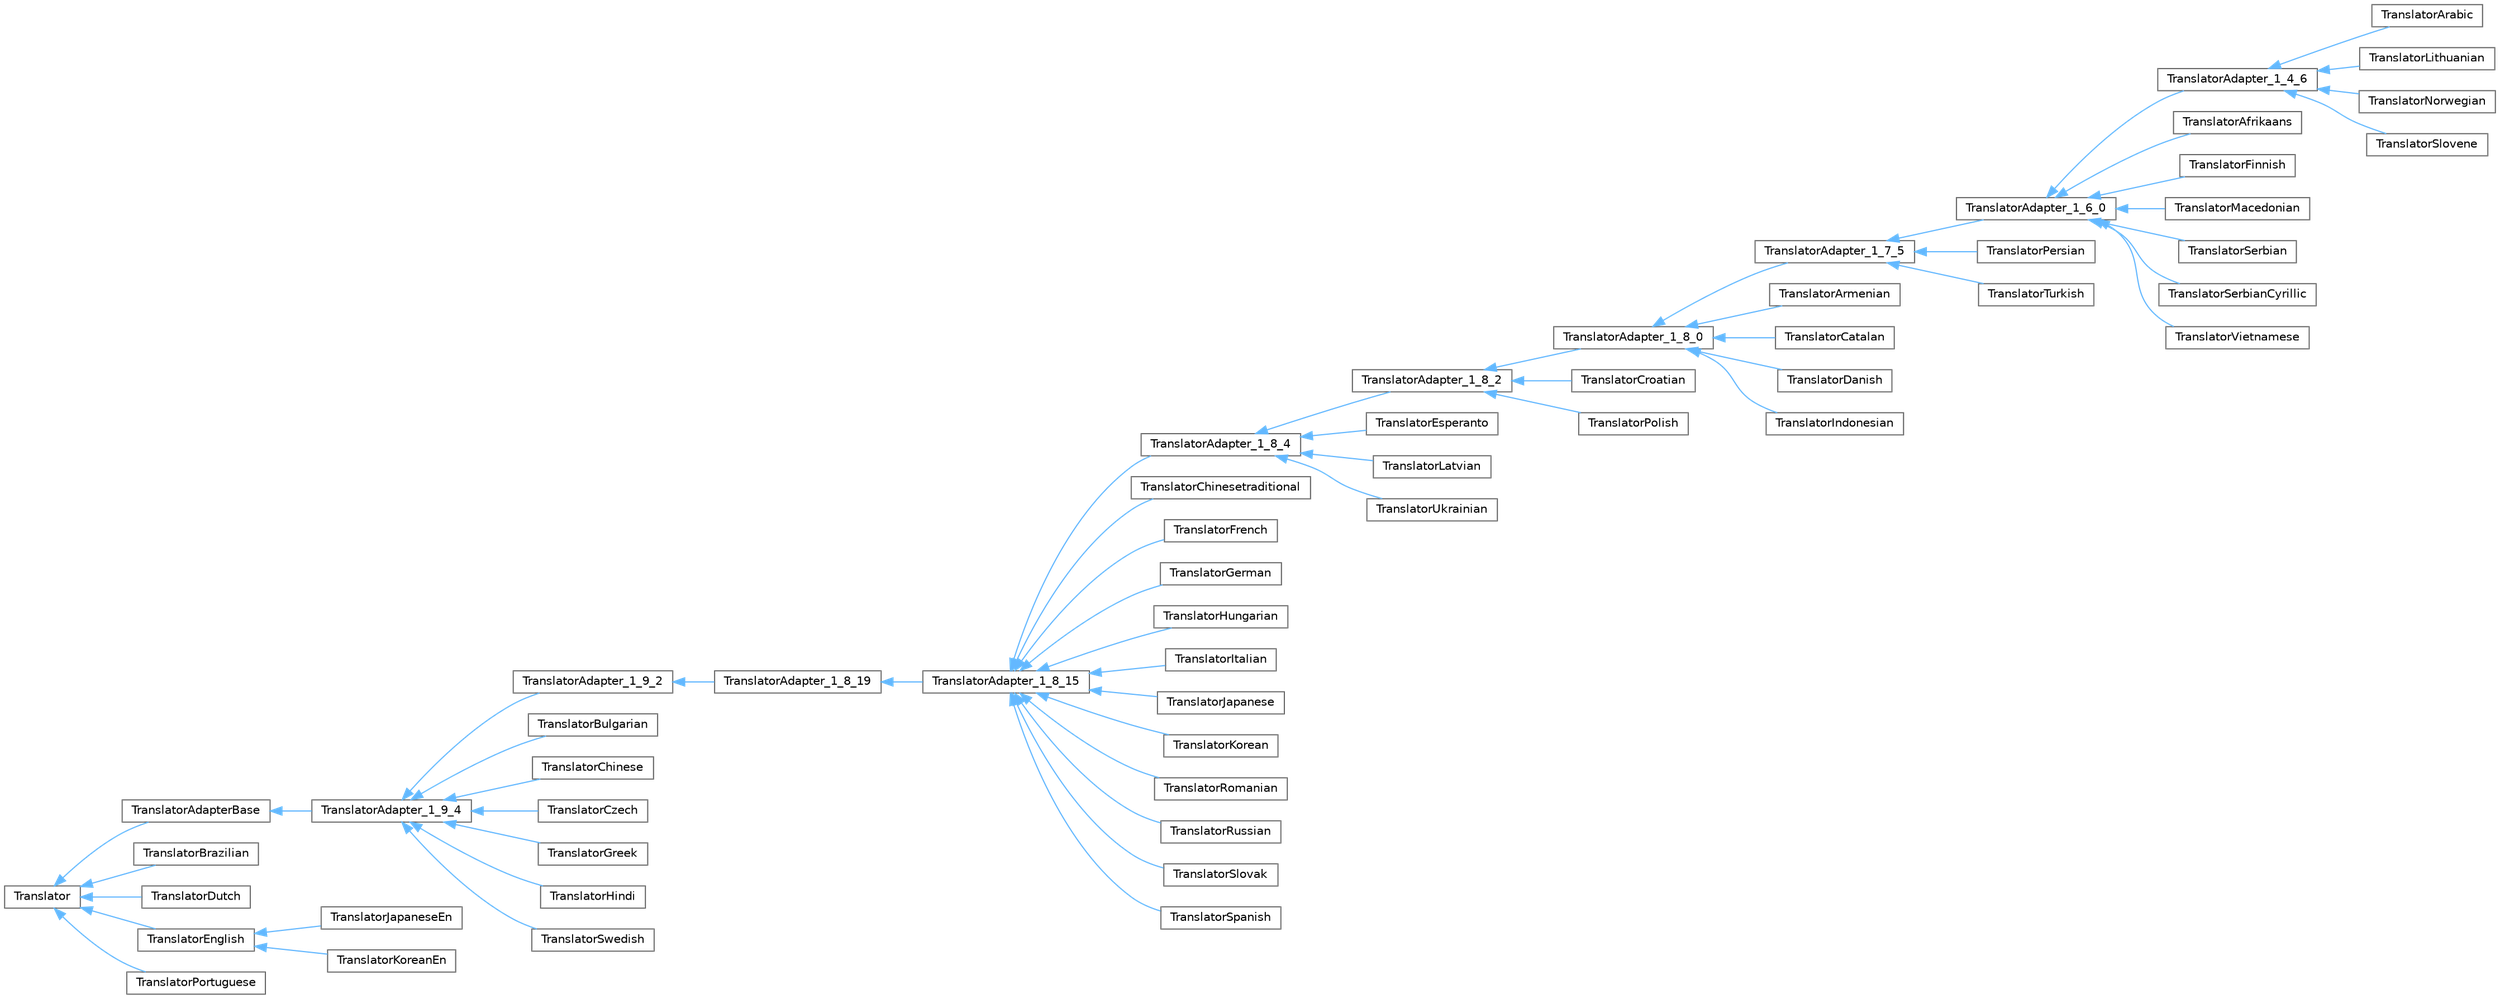 digraph "Graphical Class Hierarchy"
{
 // INTERACTIVE_SVG=YES
 // LATEX_PDF_SIZE
  bgcolor="transparent";
  edge [fontname=Helvetica,fontsize=10,labelfontname=Helvetica,labelfontsize=10];
  node [fontname=Helvetica,fontsize=10,shape=box,height=0.2,width=0.4];
  rankdir="LR";
  Node0 [label="Translator",height=0.2,width=0.4,color="grey40", fillcolor="white", style="filled",URL="$d8/dfb/class_translator.html",tooltip="Abstract base class for all translatable text fragments."];
  Node0 -> Node1 [dir="back",color="steelblue1",style="solid"];
  Node1 [label="TranslatorAdapterBase",height=0.2,width=0.4,color="grey40", fillcolor="white", style="filled",URL="$db/d6c/class_translator_adapter_base.html",tooltip="Base of the translator adapter tree."];
  Node1 -> Node2 [dir="back",color="steelblue1",style="solid"];
  Node2 [label="TranslatorAdapter_1_9_4",height=0.2,width=0.4,color="grey40", fillcolor="white", style="filled",URL="$d0/d33/class_translator_adapter__1__9__4.html",tooltip=" "];
  Node2 -> Node3 [dir="back",color="steelblue1",style="solid"];
  Node3 [label="TranslatorAdapter_1_9_2",height=0.2,width=0.4,color="grey40", fillcolor="white", style="filled",URL="$d3/d2e/class_translator_adapter__1__9__2.html",tooltip=" "];
  Node3 -> Node4 [dir="back",color="steelblue1",style="solid"];
  Node4 [label="TranslatorAdapter_1_8_19",height=0.2,width=0.4,color="grey40", fillcolor="white", style="filled",URL="$de/dde/class_translator_adapter__1__8__19.html",tooltip=" "];
  Node4 -> Node5 [dir="back",color="steelblue1",style="solid"];
  Node5 [label="TranslatorAdapter_1_8_15",height=0.2,width=0.4,color="grey40", fillcolor="white", style="filled",URL="$d4/d2e/class_translator_adapter__1__8__15.html",tooltip=" "];
  Node5 -> Node6 [dir="back",color="steelblue1",style="solid"];
  Node6 [label="TranslatorAdapter_1_8_4",height=0.2,width=0.4,color="grey40", fillcolor="white", style="filled",URL="$de/d2f/class_translator_adapter__1__8__4.html",tooltip=" "];
  Node6 -> Node7 [dir="back",color="steelblue1",style="solid"];
  Node7 [label="TranslatorAdapter_1_8_2",height=0.2,width=0.4,color="grey40", fillcolor="white", style="filled",URL="$d2/d75/class_translator_adapter__1__8__2.html",tooltip=" "];
  Node7 -> Node8 [dir="back",color="steelblue1",style="solid"];
  Node8 [label="TranslatorAdapter_1_8_0",height=0.2,width=0.4,color="grey40", fillcolor="white", style="filled",URL="$de/d49/class_translator_adapter__1__8__0.html",tooltip="Adapter class for languages that only contain translations up to version 1.8.0."];
  Node8 -> Node9 [dir="back",color="steelblue1",style="solid"];
  Node9 [label="TranslatorAdapter_1_7_5",height=0.2,width=0.4,color="grey40", fillcolor="white", style="filled",URL="$da/d24/class_translator_adapter__1__7__5.html",tooltip="Adapter class for languages that only contain translations up to version 1.7.5."];
  Node9 -> Node10 [dir="back",color="steelblue1",style="solid"];
  Node10 [label="TranslatorAdapter_1_6_0",height=0.2,width=0.4,color="grey40", fillcolor="white", style="filled",URL="$d3/da1/class_translator_adapter__1__6__0.html",tooltip="Adapter class for languages that only contain translations up to version 1.6.0."];
  Node10 -> Node11 [dir="back",color="steelblue1",style="solid"];
  Node11 [label="TranslatorAdapter_1_4_6",height=0.2,width=0.4,color="grey40", fillcolor="white", style="filled",URL="$d4/d2b/class_translator_adapter__1__4__6.html",tooltip="Adapter class for languages that only contain translations up to version 1.4.6."];
  Node11 -> Node12 [dir="back",color="steelblue1",style="solid"];
  Node12 [label="TranslatorArabic",height=0.2,width=0.4,color="grey40", fillcolor="white", style="filled",URL="$d3/de9/class_translator_arabic.html",tooltip=" "];
  Node11 -> Node13 [dir="back",color="steelblue1",style="solid"];
  Node13 [label="TranslatorLithuanian",height=0.2,width=0.4,color="grey40", fillcolor="white", style="filled",URL="$dc/d53/class_translator_lithuanian.html",tooltip=" "];
  Node11 -> Node14 [dir="back",color="steelblue1",style="solid"];
  Node14 [label="TranslatorNorwegian",height=0.2,width=0.4,color="grey40", fillcolor="white", style="filled",URL="$dd/d38/class_translator_norwegian.html",tooltip=" "];
  Node11 -> Node15 [dir="back",color="steelblue1",style="solid"];
  Node15 [label="TranslatorSlovene",height=0.2,width=0.4,color="grey40", fillcolor="white", style="filled",URL="$dd/d0b/class_translator_slovene.html",tooltip=" "];
  Node10 -> Node16 [dir="back",color="steelblue1",style="solid"];
  Node16 [label="TranslatorAfrikaans",height=0.2,width=0.4,color="grey40", fillcolor="white", style="filled",URL="$d3/d65/class_translator_afrikaans.html",tooltip=" "];
  Node10 -> Node17 [dir="back",color="steelblue1",style="solid"];
  Node17 [label="TranslatorFinnish",height=0.2,width=0.4,color="grey40", fillcolor="white", style="filled",URL="$de/df7/class_translator_finnish.html",tooltip=" "];
  Node10 -> Node18 [dir="back",color="steelblue1",style="solid"];
  Node18 [label="TranslatorMacedonian",height=0.2,width=0.4,color="grey40", fillcolor="white", style="filled",URL="$d9/ddf/class_translator_macedonian.html",tooltip=" "];
  Node10 -> Node19 [dir="back",color="steelblue1",style="solid"];
  Node19 [label="TranslatorSerbian",height=0.2,width=0.4,color="grey40", fillcolor="white", style="filled",URL="$d5/d0a/class_translator_serbian.html",tooltip=" "];
  Node10 -> Node20 [dir="back",color="steelblue1",style="solid"];
  Node20 [label="TranslatorSerbianCyrillic",height=0.2,width=0.4,color="grey40", fillcolor="white", style="filled",URL="$dc/d03/class_translator_serbian_cyrillic.html",tooltip=" "];
  Node10 -> Node21 [dir="back",color="steelblue1",style="solid"];
  Node21 [label="TranslatorVietnamese",height=0.2,width=0.4,color="grey40", fillcolor="white", style="filled",URL="$df/d20/class_translator_vietnamese.html",tooltip=" "];
  Node9 -> Node22 [dir="back",color="steelblue1",style="solid"];
  Node22 [label="TranslatorPersian",height=0.2,width=0.4,color="grey40", fillcolor="white", style="filled",URL="$d5/d43/class_translator_persian.html",tooltip=" "];
  Node9 -> Node23 [dir="back",color="steelblue1",style="solid"];
  Node23 [label="TranslatorTurkish",height=0.2,width=0.4,color="grey40", fillcolor="white", style="filled",URL="$dd/d80/class_translator_turkish.html",tooltip=" "];
  Node8 -> Node24 [dir="back",color="steelblue1",style="solid"];
  Node24 [label="TranslatorArmenian",height=0.2,width=0.4,color="grey40", fillcolor="white", style="filled",URL="$da/db8/class_translator_armenian.html",tooltip=" "];
  Node8 -> Node25 [dir="back",color="steelblue1",style="solid"];
  Node25 [label="TranslatorCatalan",height=0.2,width=0.4,color="grey40", fillcolor="white", style="filled",URL="$d9/dc1/class_translator_catalan.html",tooltip=" "];
  Node8 -> Node26 [dir="back",color="steelblue1",style="solid"];
  Node26 [label="TranslatorDanish",height=0.2,width=0.4,color="grey40", fillcolor="white", style="filled",URL="$d7/d21/class_translator_danish.html",tooltip=" "];
  Node8 -> Node27 [dir="back",color="steelblue1",style="solid"];
  Node27 [label="TranslatorIndonesian",height=0.2,width=0.4,color="grey40", fillcolor="white", style="filled",URL="$df/dc8/class_translator_indonesian.html",tooltip=" "];
  Node7 -> Node28 [dir="back",color="steelblue1",style="solid"];
  Node28 [label="TranslatorCroatian",height=0.2,width=0.4,color="grey40", fillcolor="white", style="filled",URL="$d9/d82/class_translator_croatian.html",tooltip=" "];
  Node7 -> Node29 [dir="back",color="steelblue1",style="solid"];
  Node29 [label="TranslatorPolish",height=0.2,width=0.4,color="grey40", fillcolor="white", style="filled",URL="$de/d82/class_translator_polish.html",tooltip=" "];
  Node6 -> Node30 [dir="back",color="steelblue1",style="solid"];
  Node30 [label="TranslatorEsperanto",height=0.2,width=0.4,color="grey40", fillcolor="white", style="filled",URL="$d2/d07/class_translator_esperanto.html",tooltip=" "];
  Node6 -> Node31 [dir="back",color="steelblue1",style="solid"];
  Node31 [label="TranslatorLatvian",height=0.2,width=0.4,color="grey40", fillcolor="white", style="filled",URL="$d8/d83/class_translator_latvian.html",tooltip=" "];
  Node6 -> Node32 [dir="back",color="steelblue1",style="solid"];
  Node32 [label="TranslatorUkrainian",height=0.2,width=0.4,color="grey40", fillcolor="white", style="filled",URL="$d1/d56/class_translator_ukrainian.html",tooltip=" "];
  Node5 -> Node33 [dir="back",color="steelblue1",style="solid"];
  Node33 [label="TranslatorChinesetraditional",height=0.2,width=0.4,color="grey40", fillcolor="white", style="filled",URL="$dd/df6/class_translator_chinesetraditional.html",tooltip=" "];
  Node5 -> Node34 [dir="back",color="steelblue1",style="solid"];
  Node34 [label="TranslatorFrench",height=0.2,width=0.4,color="grey40", fillcolor="white", style="filled",URL="$da/d1a/class_translator_french.html",tooltip=" "];
  Node5 -> Node35 [dir="back",color="steelblue1",style="solid"];
  Node35 [label="TranslatorGerman",height=0.2,width=0.4,color="grey40", fillcolor="white", style="filled",URL="$d6/d07/class_translator_german.html",tooltip=" "];
  Node5 -> Node36 [dir="back",color="steelblue1",style="solid"];
  Node36 [label="TranslatorHungarian",height=0.2,width=0.4,color="grey40", fillcolor="white", style="filled",URL="$db/d5f/class_translator_hungarian.html",tooltip=" "];
  Node5 -> Node37 [dir="back",color="steelblue1",style="solid"];
  Node37 [label="TranslatorItalian",height=0.2,width=0.4,color="grey40", fillcolor="white", style="filled",URL="$d2/df8/class_translator_italian.html",tooltip=" "];
  Node5 -> Node38 [dir="back",color="steelblue1",style="solid"];
  Node38 [label="TranslatorJapanese",height=0.2,width=0.4,color="grey40", fillcolor="white", style="filled",URL="$d1/d6a/class_translator_japanese.html",tooltip=" "];
  Node5 -> Node39 [dir="back",color="steelblue1",style="solid"];
  Node39 [label="TranslatorKorean",height=0.2,width=0.4,color="grey40", fillcolor="white", style="filled",URL="$db/dcc/class_translator_korean.html",tooltip=" "];
  Node5 -> Node40 [dir="back",color="steelblue1",style="solid"];
  Node40 [label="TranslatorRomanian",height=0.2,width=0.4,color="grey40", fillcolor="white", style="filled",URL="$da/d32/class_translator_romanian.html",tooltip=" "];
  Node5 -> Node41 [dir="back",color="steelblue1",style="solid"];
  Node41 [label="TranslatorRussian",height=0.2,width=0.4,color="grey40", fillcolor="white", style="filled",URL="$d0/dab/class_translator_russian.html",tooltip=" "];
  Node5 -> Node42 [dir="back",color="steelblue1",style="solid"];
  Node42 [label="TranslatorSlovak",height=0.2,width=0.4,color="grey40", fillcolor="white", style="filled",URL="$d2/d53/class_translator_slovak.html",tooltip=" "];
  Node5 -> Node43 [dir="back",color="steelblue1",style="solid"];
  Node43 [label="TranslatorSpanish",height=0.2,width=0.4,color="grey40", fillcolor="white", style="filled",URL="$dc/d44/class_translator_spanish.html",tooltip=" "];
  Node2 -> Node44 [dir="back",color="steelblue1",style="solid"];
  Node44 [label="TranslatorBulgarian",height=0.2,width=0.4,color="grey40", fillcolor="white", style="filled",URL="$da/dbb/class_translator_bulgarian.html",tooltip=" "];
  Node2 -> Node45 [dir="back",color="steelblue1",style="solid"];
  Node45 [label="TranslatorChinese",height=0.2,width=0.4,color="grey40", fillcolor="white", style="filled",URL="$d6/db6/class_translator_chinese.html",tooltip=" "];
  Node2 -> Node46 [dir="back",color="steelblue1",style="solid"];
  Node46 [label="TranslatorCzech",height=0.2,width=0.4,color="grey40", fillcolor="white", style="filled",URL="$dd/d8a/class_translator_czech.html",tooltip=" "];
  Node2 -> Node47 [dir="back",color="steelblue1",style="solid"];
  Node47 [label="TranslatorGreek",height=0.2,width=0.4,color="grey40", fillcolor="white", style="filled",URL="$df/d75/class_translator_greek.html",tooltip=" "];
  Node2 -> Node48 [dir="back",color="steelblue1",style="solid"];
  Node48 [label="TranslatorHindi",height=0.2,width=0.4,color="grey40", fillcolor="white", style="filled",URL="$d1/d8a/class_translator_hindi.html",tooltip=" "];
  Node2 -> Node49 [dir="back",color="steelblue1",style="solid"];
  Node49 [label="TranslatorSwedish",height=0.2,width=0.4,color="grey40", fillcolor="white", style="filled",URL="$d5/d5c/class_translator_swedish.html",tooltip=" "];
  Node0 -> Node50 [dir="back",color="steelblue1",style="solid"];
  Node50 [label="TranslatorBrazilian",height=0.2,width=0.4,color="grey40", fillcolor="white", style="filled",URL="$d2/d4c/class_translator_brazilian.html",tooltip=" "];
  Node0 -> Node51 [dir="back",color="steelblue1",style="solid"];
  Node51 [label="TranslatorDutch",height=0.2,width=0.4,color="grey40", fillcolor="white", style="filled",URL="$d9/d1b/class_translator_dutch.html",tooltip=" "];
  Node0 -> Node52 [dir="back",color="steelblue1",style="solid"];
  Node52 [label="TranslatorEnglish",height=0.2,width=0.4,color="grey40", fillcolor="white", style="filled",URL="$d6/d78/class_translator_english.html",tooltip=" "];
  Node52 -> Node53 [dir="back",color="steelblue1",style="solid"];
  Node53 [label="TranslatorJapaneseEn",height=0.2,width=0.4,color="grey40", fillcolor="white", style="filled",URL="$d0/d16/class_translator_japanese_en.html",tooltip=" "];
  Node52 -> Node54 [dir="back",color="steelblue1",style="solid"];
  Node54 [label="TranslatorKoreanEn",height=0.2,width=0.4,color="grey40", fillcolor="white", style="filled",URL="$d0/d3a/class_translator_korean_en.html",tooltip=" "];
  Node0 -> Node55 [dir="back",color="steelblue1",style="solid"];
  Node55 [label="TranslatorPortuguese",height=0.2,width=0.4,color="grey40", fillcolor="white", style="filled",URL="$dc/df2/class_translator_portuguese.html",tooltip=" "];
}
